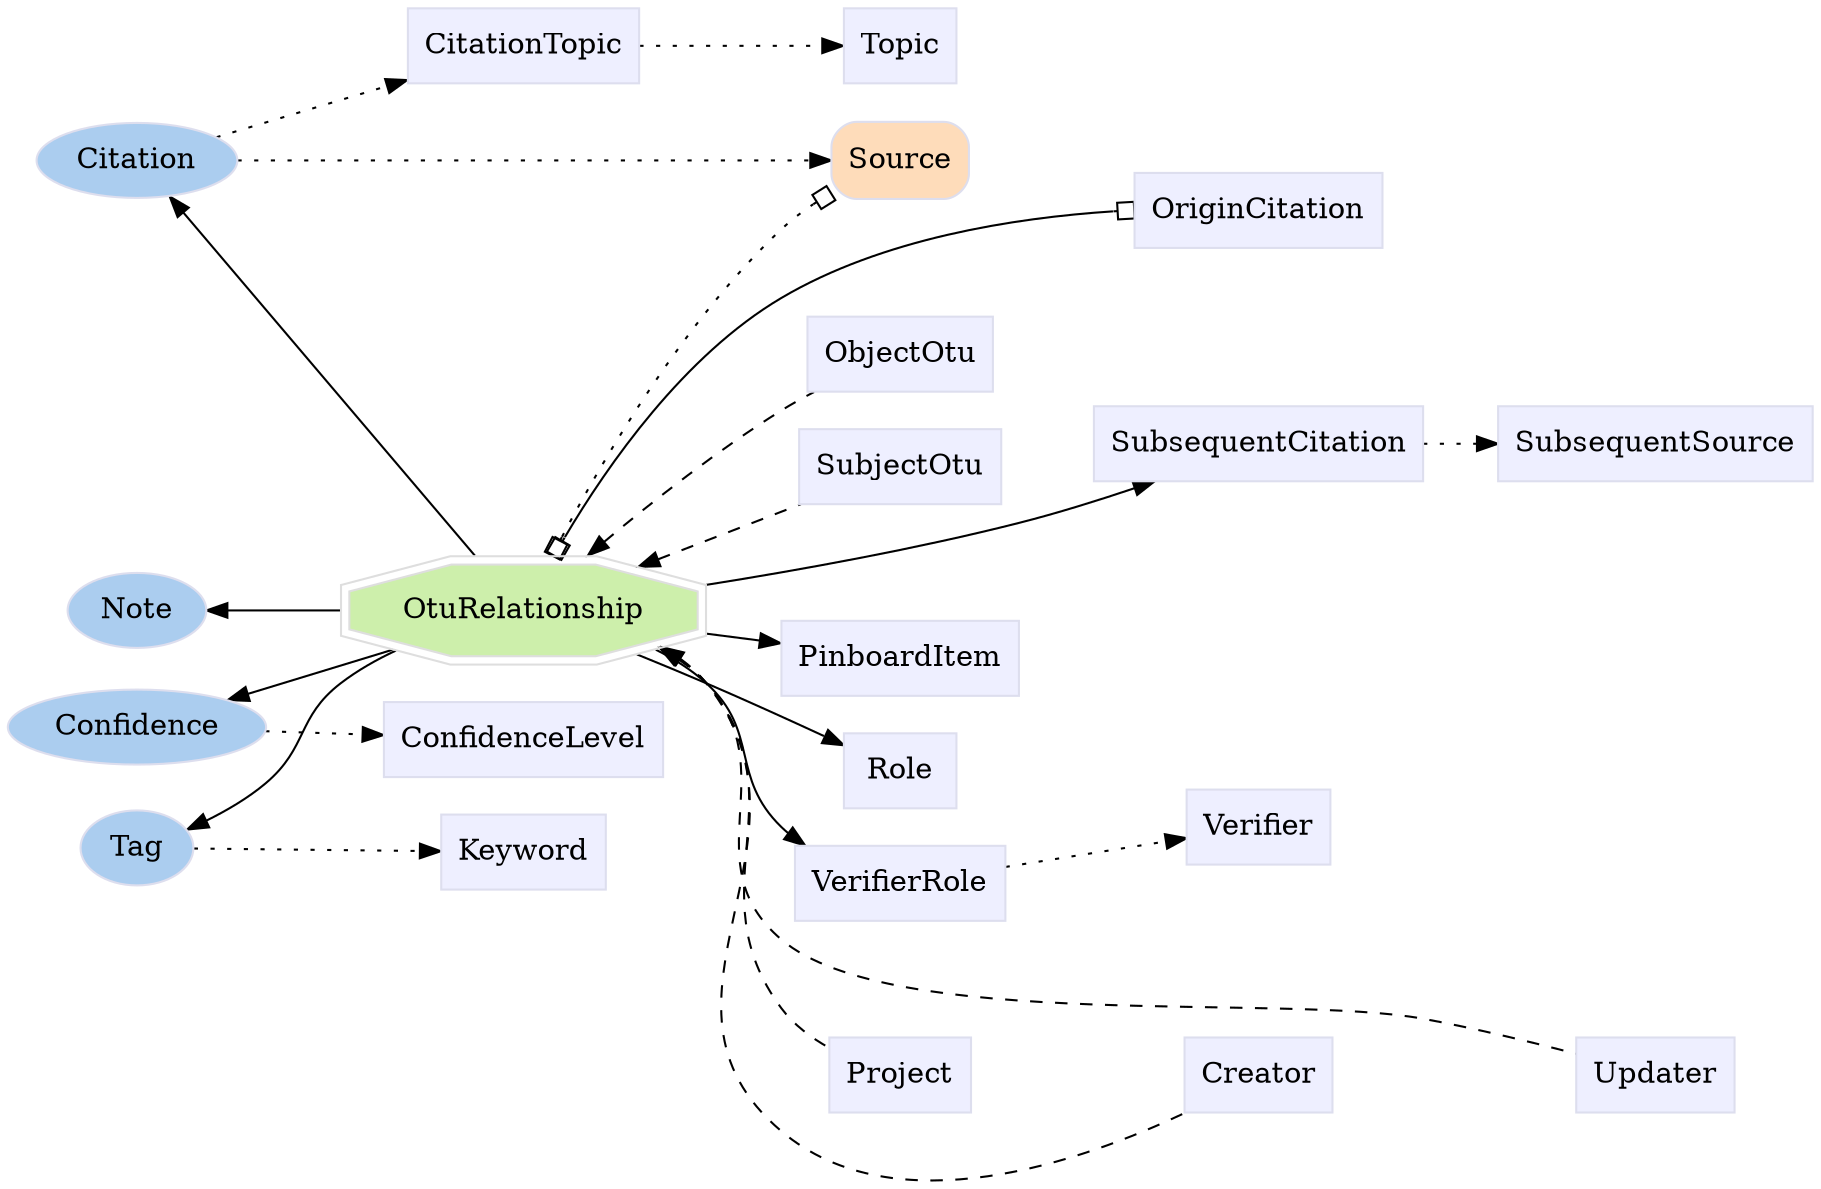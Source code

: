 digraph OtuRelationship {
	graph [bb="0,0,740.92,557.75",
		label="",
		outputorder=edgesfirst,
		rankdir=LR
	];
	node [label="\N"];
	subgraph annotator_cluster {
		graph [rank=min];
		Citation	[color="#dddeee",
			fillcolor="#abcdef",
			group=annotator,
			height=0.5,
			href="/develop/Data/models.html#citation",
			label=Citation,
			pos="53.399,484.75",
			shape=oval,
			style=filled,
			target=_top,
			width=1.1279];
		Confidence	[color="#dddeee",
			fillcolor="#abcdef",
			group=annotator,
			height=0.5,
			href="/develop/Data/models.html#confidence",
			label=Confidence,
			pos="53.399,212.75",
			shape=oval,
			style=filled,
			target=_top,
			width=1.4833];
		Tag	[color="#dddeee",
			fillcolor="#abcdef",
			group=annotator,
			height=0.5,
			href="/develop/Data/models.html#tag",
			label=Tag,
			pos="53.399,158.75",
			shape=oval,
			style=filled,
			target=_top,
			width=0.75];
		Note	[color="#dddeee",
			fillcolor="#abcdef",
			group=annotator,
			height=0.5,
			href="/develop/Data/models.html#note",
			label=Note,
			pos="53.399,268.75",
			shape=oval,
			style=filled,
			target=_top,
			width=0.80088];
	}
	subgraph core {
		Source	[color="#dddeee",
			fillcolor="#fedcba",
			group=core,
			height=0.51389,
			href="/develop/Data/models.html#source",
			label=Source,
			pos="386.3,484.75",
			shape=Mrecord,
			style=filled,
			target=_top,
			width=0.75];
	}
	subgraph supporting {
		OtuRelationship	[color="#dedede",
			fillcolor="#cdefab",
			group=target,
			height=0.61111,
			href="/develop/Data/models.html#otu-relationship",
			label=OtuRelationship,
			pos="223.98,268.75",
			shape=doubleoctagon,
			style=filled,
			target=_top,
			width=2.2552];
		CitationTopic	[color="#dddeee",
			fillcolor="#eeefff",
			group=supporting,
			height=0.5,
			href="/develop/Data/models.html#citation-topic",
			label=CitationTopic,
			pos="223.98,539.75",
			shape=box,
			style=filled,
			target=_top,
			width=1.2639];
		ConfidenceLevel	[color="#dddeee",
			fillcolor="#eeefff",
			group=supporting,
			height=0.5,
			href="/develop/Data/models.html#confidence-level",
			label=ConfidenceLevel,
			pos="223.98,210.75",
			shape=box,
			style=filled,
			target=_top,
			width=1.5139];
		Keyword	[color="#dddeee",
			fillcolor="#eeefff",
			group=supporting,
			height=0.5,
			href="/develop/Data/models.html#keyword",
			label=Keyword,
			pos="223.98,156.75",
			shape=box,
			style=filled,
			target=_top,
			width=0.92014];
		PinboardItem	[color="#dddeee",
			fillcolor="#eeefff",
			group=supporting,
			height=0.5,
			href="/develop/Data/models.html#pinboard-item",
			label=PinboardItem,
			pos="386.3,245.75",
			shape=box,
			style=filled,
			target=_top,
			width=1.2535];
		Role	[color="#dddeee",
			fillcolor="#eeefff",
			group=supporting,
			height=0.5,
			href="/develop/Data/models.html#role",
			label=Role,
			pos="386.3,191.75",
			shape=box,
			style=filled,
			target=_top,
			width=0.75];
		SubsequentCitation	[color="#dddeee",
			fillcolor="#eeefff",
			group=supporting,
			height=0.5,
			href="/develop/Data/models.html#subsequent-citation",
			label=SubsequentCitation,
			pos="528.3,337.75",
			shape=box,
			style=filled,
			target=_top,
			width=1.691];
		SubsequentSource	[color="#dddeee",
			fillcolor="#eeefff",
			group=supporting,
			height=0.5,
			href="/develop/Data/models.html#subsequent-source",
			label=SubsequentSource,
			pos="683.05,337.75",
			shape=box,
			style=filled,
			target=_top,
			width=1.6076];
		Topic	[color="#dddeee",
			fillcolor="#eeefff",
			group=supporting,
			height=0.5,
			href="/develop/Data/models.html#topic",
			label=Topic,
			pos="386.3,539.75",
			shape=box,
			style=filled,
			target=_top,
			width=0.75];
		VerifierRole	[color="#dddeee",
			fillcolor="#eeefff",
			group=supporting,
			height=0.5,
			href="/develop/Data/models.html#verifier-role",
			label=VerifierRole,
			pos="386.3,137.75",
			shape=box,
			style=filled,
			target=_top,
			width=1.1493];
		Verifier	[color="#dddeee",
			fillcolor="#eeefff",
			group=supporting,
			height=0.5,
			href="/develop/Data/models.html#verifier",
			label=Verifier,
			pos="528.3,164.75",
			shape=box,
			style=filled,
			target=_top,
			width=0.79514];
		Creator	[color="#dddeee",
			fillcolor="#eeefff",
			group=supporting,
			height=0.5,
			href="/develop/Data/models.html#creator",
			label=Creator,
			pos="528.3,45.75",
			shape=box,
			style=filled,
			target=_top,
			width=0.78472];
		ObjectOtu	[color="#dddeee",
			fillcolor="#eeefff",
			group=supporting,
			height=0.5,
			href="/develop/Data/models.html#object-otu",
			label=ObjectOtu,
			pos="386.3,391.75",
			shape=box,
			style=filled,
			target=_top,
			width=1.0035];
		Project	[color="#dddeee",
			fillcolor="#eeefff",
			group=supporting,
			height=0.5,
			href="/develop/Data/models.html#project",
			label=Project,
			pos="386.3,45.75",
			shape=box,
			style=filled,
			target=_top,
			width=0.75347];
		SubjectOtu	[color="#dddeee",
			fillcolor="#eeefff",
			group=supporting,
			height=0.5,
			href="/develop/Data/models.html#subject-otu",
			label=SubjectOtu,
			pos="386.3,337.75",
			shape=box,
			style=filled,
			target=_top,
			width=1.066];
		Updater	[color="#dddeee",
			fillcolor="#eeefff",
			group=supporting,
			height=0.5,
			href="/develop/Data/models.html#updater",
			label=Updater,
			pos="683.05,45.75",
			shape=box,
			style=filled,
			target=_top,
			width=0.82639];
		OriginCitation	[color="#dddeee",
			fillcolor="#eeefff",
			group=supporting,
			height=0.5,
			href="/develop/Data/models.html#origin-citation",
			label=OriginCitation,
			pos="528.3,460.75",
			shape=box,
			style=filled,
			target=_top,
			width=1.316];
	}
	Citation -> Source	[pos="e,359.05,484.75 94.313,484.75 158.75,484.75 284.8,484.75 347.71,484.75",
		style=dotted];
	Citation -> CitationTopic	[pos="e,178.15,525.12 86.904,495.35 109.69,502.79 140.73,512.92 167.41,521.62",
		style=dotted];
	Confidence -> ConfidenceLevel	[pos="e,169.15,211.39 106.82,212.13 122.92,211.94 140.83,211.72 157.69,211.52",
		style=dotted];
	Tag -> Keyword	[pos="e,190.48,157.14 80.74,158.44 107.02,158.13 147.86,157.64 179.05,157.27",
		style=dotted];
	Source -> SubsequentCitation	[pos="e,510.07,355.84 404.75,466.43 429.3,440.65 474.17,393.53 502.27,364.03",
		style=invis];
	Source -> OriginCitation	[pos="e,480.68,468.74 413.63,480.24 429.39,477.53 450.06,473.99 469.45,470.67",
		style=invis];
	OtuRelationship -> Citation	[pos="e,67.627,467.8 205.62,291 174.19,331.27 108.03,416.04 74.617,458.85"];
	OtuRelationship -> Confidence	[pos="e,92.233,225.32 170.26,251.24 148.72,244.08 123.97,235.86 102.89,228.86"];
	OtuRelationship -> Tag	[pos="e,77.309,167.59 167.15,252.19 158.52,248.25 150.07,243.48 142.8,237.75 120.71,220.36 127.92,204.3 106.8,185.75 101.01,180.67 94.098,\
176.24 87.222,172.52"];
	OtuRelationship -> Note	[pos="e,82.616,268.75 142.65,268.75 125.65,268.75 108.43,268.75 93.77,268.75"];
	OtuRelationship -> Source	[arrowhead=obox,
		arrowtail=obox,
		dir=both,
		pos="s,235.77,291.09 e,359.24,467.71 240.44,300.26 260.29,338.74 297.44,404.54 341.17,451.75 344.25,455.08 347.71,458.3 351.29,461.35",
		style=dotted];
	OtuRelationship -> PinboardItem	[pos="e,340.91,252.12 304.2,257.39 312.78,256.15 321.37,254.92 329.59,253.74"];
	OtuRelationship -> Role	[pos="e,359.13,208.12 275.1,250.73 285.18,246.73 295.61,242.31 305.17,237.75 320.08,230.64 335.97,221.8 349.63,213.78"];
	OtuRelationship -> SubsequentCitation	[pos="e,467.13,320.07 295.97,281.85 335.92,289.56 386.63,299.9 431.42,310.75 439.49,312.7 447.89,314.87 456.23,317.11"];
	OtuRelationship -> VerifierRole	[pos="e,351,155.95 282.81,252.49 290.91,248.54 298.67,243.69 305.17,237.75 331.87,213.34 316.78,191.47 341.17,164.75 341.63,164.25 342.09,\
163.76 342.57,163.28"];
	OtuRelationship -> Creator	[dir=back,
		pos="s,286.08,253.21 295.5,247.07 299.07,244.33 302.34,241.23 305.17,237.75 367.38,161.2 265.98,82.592 341.17,18.75 385.97,-19.289 459.79,\
9.513 499.67,29.967",
		style=dashed];
	OtuRelationship -> ObjectOtu	[dir=back,
		pos="s,250,291.18 258.57,298.65 281.25,318.29 312.22,344.09 341.17,364.75 345.27,367.67 349.68,370.61 354.08,373.41",
		style=dashed];
	OtuRelationship -> Project	[dir=back,
		pos="s,285.35,253.14 295.06,247.02 298.77,244.29 302.19,241.21 305.17,237.75 352.77,182.55 301.09,138.63 341.17,77.75 345.65,70.953 352.1,\
65.112 358.69,60.351",
		style=dashed];
	OtuRelationship -> SubjectOtu	[dir=back,
		pos="s,269.64,287.97 279.99,292.43 302.3,302.03 327.5,312.88 347.66,321.55",
		style=dashed];
	OtuRelationship -> Updater	[dir=back,
		pos="s,284.63,253.08 294.31,247.21 298.27,244.42 301.95,241.29 305.17,237.75 344.69,194.39 297.19,149.58 341.17,110.75 382.97,73.848 \
534.73,84.78 589.17,72.75 610.82,67.968 634.83,60.939 653.02,55.251",
		style=dashed];
	OtuRelationship -> OriginCitation	[arrowhead=obox,
		arrowtail=obox,
		dir=both,
		pos="s,235.82,291.04 e,480.74,458.94 240.74,300.22 259.73,334.8 294.94,389.32 341.17,418.75 380.04,443.49 431.6,453.74 470.6,457.95"];
	CitationTopic -> Topic	[pos="e,358.91,539.75 269.64,539.75 294.21,539.75 324.36,539.75 347.71,539.75",
		style=dotted];
	Role -> Verifier	[pos="e,499.65,170.08 413.63,186.67 434.73,182.6 464.65,176.83 488.49,172.23",
		style=invis];
	SubsequentCitation -> SubsequentSource	[pos="e,625.1,337.75 589.67,337.75 597.6,337.75 605.78,337.75 613.83,337.75",
		style=dotted];
	VerifierRole -> Verifier	[pos="e,499.47,159.38 428.17,145.63 447.15,149.29 469.61,153.62 488.35,157.24",
		style=dotted];
	Creator -> Updater	[pos="e,653.03,45.75 556.96,45.75 580.62,45.75 615,45.75 641.73,45.75",
		style=invis];
	Project -> Creator	[pos="e,499.65,45.75 413.63,45.75 434.64,45.75 464.38,45.75 488.17,45.75",
		style=invis];
}
